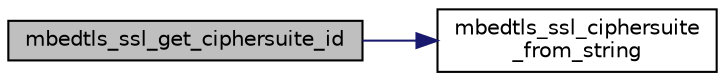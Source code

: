 digraph "mbedtls_ssl_get_ciphersuite_id"
{
 // LATEX_PDF_SIZE
  edge [fontname="Helvetica",fontsize="10",labelfontname="Helvetica",labelfontsize="10"];
  node [fontname="Helvetica",fontsize="10",shape=record];
  rankdir="LR";
  Node1 [label="mbedtls_ssl_get_ciphersuite_id",height=0.2,width=0.4,color="black", fillcolor="grey75", style="filled", fontcolor="black",tooltip="Return the ID of the ciphersuite associated with the given name."];
  Node1 -> Node2 [color="midnightblue",fontsize="10",style="solid",fontname="Helvetica"];
  Node2 [label="mbedtls_ssl_ciphersuite\l_from_string",height=0.2,width=0.4,color="black", fillcolor="white", style="filled",URL="$d1/d8e/ssl__ciphersuites_8c.html#adc425dd37a1fc451adddfdafdff2e395",tooltip=" "];
}
